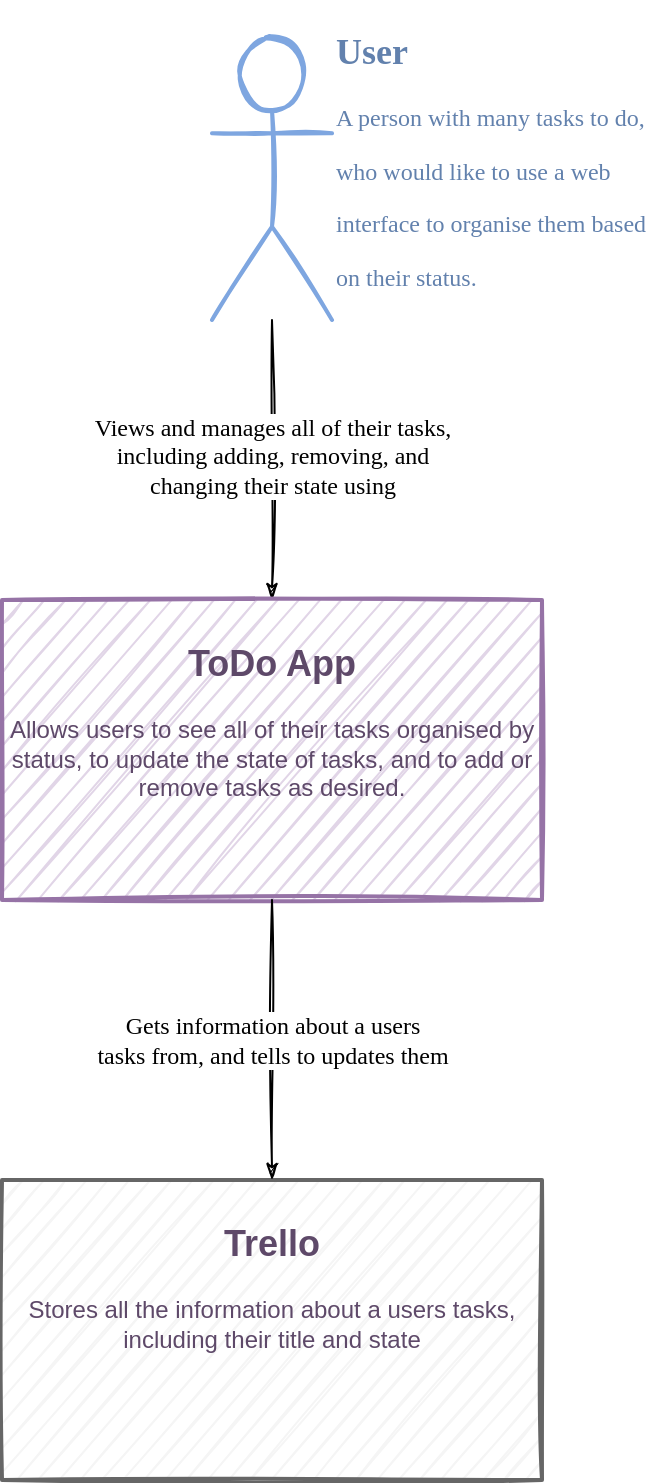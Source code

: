 <mxfile version="13.7.8" type="device" pages="3"><diagram id="5OUWf9cHC7LQuVnrr8T9" name="Context Diagram"><mxGraphModel dx="1424" dy="2711" grid="0" gridSize="8" guides="1" tooltips="1" connect="1" arrows="1" fold="1" page="1" pageScale="1" pageWidth="1169" pageHeight="827" math="0" shadow="0"><root><mxCell id="0"/><mxCell id="1" parent="0"/><mxCell id="eKIVXe9VcCoeET7D3AvJ-17" style="edgeStyle=orthogonalEdgeStyle;rounded=0;sketch=1;orthogonalLoop=1;jettySize=auto;html=1;shadow=0;startArrow=none;startFill=0;fontFamily=Verdana;fontSize=12;fontColor=#6281AD;endArrow=classicThin;endFill=1;" parent="1" source="eKIVXe9VcCoeET7D3AvJ-9" target="eKIVXe9VcCoeET7D3AvJ-6" edge="1"><mxGeometry relative="1" as="geometry"/></mxCell><mxCell id="eKIVXe9VcCoeET7D3AvJ-19" value="&lt;div&gt;Views and manages all of their tasks,&lt;/div&gt;&lt;div&gt;including adding, removing, and &lt;br&gt;&lt;/div&gt;&lt;div&gt;changing their state using&lt;br&gt;&lt;/div&gt;" style="edgeLabel;html=1;align=center;verticalAlign=middle;resizable=0;points=[];fontSize=12;fontFamily=Verdana;" parent="eKIVXe9VcCoeET7D3AvJ-17" vertex="1" connectable="0"><mxGeometry x="-0.284" relative="1" as="geometry"><mxPoint y="17.71" as="offset"/></mxGeometry></mxCell><mxCell id="eKIVXe9VcCoeET7D3AvJ-9" value="&lt;h2&gt;User&lt;br style=&quot;font-size: 12px&quot;&gt;&lt;/h2&gt;&lt;p style=&quot;font-size: 12px&quot;&gt;A person with many tasks to do, &lt;br&gt;&lt;/p&gt;&lt;p style=&quot;font-size: 12px&quot;&gt;who would like to use a web&lt;/p&gt;&lt;p style=&quot;font-size: 12px&quot;&gt; interface to organise them based&lt;/p&gt;&lt;p style=&quot;font-size: 12px&quot;&gt; on their status.&lt;br style=&quot;font-size: 12px&quot;&gt;&lt;/p&gt;" style="shape=umlActor;verticalLabelPosition=middle;verticalAlign=bottom;html=1;outlineConnect=0;shadow=0;sketch=1;strokeWidth=2;fillColor=none;fontFamily=Verdana;fontSize=12;fontColor=#6281AD;align=left;labelPosition=right;horizontal=1;strokeColor=#7EA6E0;" parent="1" vertex="1"><mxGeometry x="536" y="-1600" width="60" height="140" as="geometry"/></mxCell><mxCell id="eKIVXe9VcCoeET7D3AvJ-6" value="&lt;h2&gt;&lt;font color=&quot;#5E4969&quot;&gt;ToDo App&lt;/font&gt;&lt;/h2&gt;&lt;div align=&quot;center&quot;&gt;&lt;font color=&quot;#5E4969&quot;&gt;Allows users to see all of their tasks organised by status, to update the state of tasks, and to add or remove tasks as desired.&lt;br&gt;&lt;/font&gt;&lt;/div&gt;" style="rounded=0;whiteSpace=wrap;html=1;shadow=0;sketch=1;strokeWidth=2;fontFamily=Helvetica;align=center;strokeColor=#9673a6;fillColor=#e1d5e7;labelPosition=center;verticalLabelPosition=middle;verticalAlign=top;" parent="1" vertex="1"><mxGeometry x="431" y="-1320" width="270" height="150" as="geometry"/></mxCell><mxCell id="eKIVXe9VcCoeET7D3AvJ-15" value="&lt;h2&gt;&lt;font color=&quot;#5E4969&quot;&gt;Trello&lt;/font&gt;&lt;/h2&gt;&lt;div align=&quot;center&quot;&gt;&lt;font color=&quot;#5E4969&quot;&gt;Stores all the information about a users tasks, including their title and state&lt;br&gt;&lt;/font&gt;&lt;/div&gt;" style="rounded=0;whiteSpace=wrap;html=1;shadow=0;sketch=1;strokeWidth=2;fontFamily=Helvetica;align=center;strokeColor=#666666;fillColor=#f5f5f5;labelPosition=center;verticalLabelPosition=middle;verticalAlign=top;fontColor=#333333;" parent="1" vertex="1"><mxGeometry x="431" y="-1030" width="270" height="150" as="geometry"/></mxCell><mxCell id="eKIVXe9VcCoeET7D3AvJ-18" value="&lt;div&gt;Gets information about a users&lt;/div&gt;&lt;div&gt; tasks from, and tells to updates them&lt;/div&gt;" style="edgeStyle=orthogonalEdgeStyle;rounded=0;sketch=1;orthogonalLoop=1;jettySize=auto;html=1;shadow=0;startArrow=none;startFill=0;fontFamily=Verdana;fontSize=12;endArrow=classicThin;endFill=1;exitX=0.5;exitY=1;exitDx=0;exitDy=0;labelBackgroundColor=#ffffff;" parent="1" source="eKIVXe9VcCoeET7D3AvJ-6" target="eKIVXe9VcCoeET7D3AvJ-15" edge="1"><mxGeometry relative="1" as="geometry"><mxPoint x="563" y="-1161" as="sourcePoint"/><mxPoint x="563" y="-1021" as="targetPoint"/></mxGeometry></mxCell></root></mxGraphModel></diagram><diagram id="euWOQJ6ljFwDd7lty8K_" name="Container Diagram"><mxGraphModel dx="1424" dy="2711" grid="1" gridSize="10" guides="1" tooltips="1" connect="1" arrows="1" fold="1" page="1" pageScale="1" pageWidth="1169" pageHeight="827" math="0" shadow="0"><root><mxCell id="WXY9y2GWf0TfE6yYeOiG-0"/><mxCell id="WXY9y2GWf0TfE6yYeOiG-1" parent="WXY9y2GWf0TfE6yYeOiG-0"/><mxCell id="WXY9y2GWf0TfE6yYeOiG-2" style="edgeStyle=orthogonalEdgeStyle;rounded=0;orthogonalLoop=1;jettySize=auto;html=1;entryX=0.5;entryY=0;entryDx=0;entryDy=0;fontColor=#5E4969;sketch=1;" edge="1" parent="WXY9y2GWf0TfE6yYeOiG-1" source="WXY9y2GWf0TfE6yYeOiG-4" target="WXY9y2GWf0TfE6yYeOiG-8"><mxGeometry relative="1" as="geometry"/></mxCell><mxCell id="WXY9y2GWf0TfE6yYeOiG-3" value="Views and manages tasks using " style="edgeLabel;html=1;align=center;verticalAlign=middle;resizable=0;points=[];" vertex="1" connectable="0" parent="WXY9y2GWf0TfE6yYeOiG-2"><mxGeometry x="-0.1" y="76" relative="1" as="geometry"><mxPoint x="-7" y="14" as="offset"/></mxGeometry></mxCell><mxCell id="WXY9y2GWf0TfE6yYeOiG-4" value="&lt;h2&gt;User&lt;br style=&quot;font-size: 12px&quot;&gt;&lt;/h2&gt;&lt;p style=&quot;font-size: 12px&quot;&gt;A person with many tasks to do, &lt;br&gt;&lt;/p&gt;&lt;p style=&quot;font-size: 12px&quot;&gt;who would like to use a web&lt;/p&gt;&lt;p style=&quot;font-size: 12px&quot;&gt; interface to organise them based&lt;/p&gt;&lt;p style=&quot;font-size: 12px&quot;&gt; on their status.&lt;br style=&quot;font-size: 12px&quot;&gt;&lt;/p&gt;" style="shape=umlActor;verticalLabelPosition=middle;verticalAlign=bottom;html=1;outlineConnect=0;shadow=0;sketch=1;strokeWidth=2;fillColor=none;fontFamily=Verdana;fontSize=12;fontColor=#6281AD;align=left;labelPosition=right;horizontal=1;strokeColor=#7EA6E0;" vertex="1" parent="WXY9y2GWf0TfE6yYeOiG-1"><mxGeometry x="430" y="-1600" width="60" height="120" as="geometry"/></mxCell><mxCell id="WXY9y2GWf0TfE6yYeOiG-5" value="&lt;h2&gt;&lt;font color=&quot;#5E4969&quot;&gt;Trello&lt;/font&gt;&lt;/h2&gt;&lt;div align=&quot;center&quot;&gt;&lt;font color=&quot;#5E4969&quot;&gt;Stores all the information about a users tasks, including their title and state&lt;br&gt;&lt;/font&gt;&lt;/div&gt;" style="rounded=0;whiteSpace=wrap;html=1;shadow=0;sketch=1;strokeWidth=2;fontFamily=Helvetica;align=center;strokeColor=#666666;fillColor=#f5f5f5;labelPosition=center;verticalLabelPosition=middle;verticalAlign=top;fontColor=#333333;" vertex="1" parent="WXY9y2GWf0TfE6yYeOiG-1"><mxGeometry x="910" y="-1075" width="231" height="120" as="geometry"/></mxCell><mxCell id="WXY9y2GWf0TfE6yYeOiG-6" value="&lt;div&gt;&lt;h2&gt;ToDo App&lt;/h2&gt;&lt;/div&gt;" style="rounded=0;whiteSpace=wrap;html=1;strokeColor=#9673a6;fillColor=none;dashed=1;sketch=1;labelPosition=center;verticalLabelPosition=middle;align=left;verticalAlign=bottom;fontColor=#5E4969;fontStyle=1" vertex="1" parent="WXY9y2GWf0TfE6yYeOiG-1"><mxGeometry x="40" y="-1360" width="840" height="480" as="geometry"/></mxCell><mxCell id="WXY9y2GWf0TfE6yYeOiG-7" value="&lt;div&gt;Make requests for page &lt;br&gt;&lt;/div&gt;&lt;div&gt;to show, and to update&lt;/div&gt;&lt;div&gt;tasks&lt;br&gt;&lt;/div&gt;" style="edgeStyle=orthogonalEdgeStyle;rounded=0;sketch=1;orthogonalLoop=1;jettySize=auto;html=1;exitX=1;exitY=0.25;exitDx=0;exitDy=0;entryX=0;entryY=0.25;entryDx=0;entryDy=0;" edge="1" parent="WXY9y2GWf0TfE6yYeOiG-1" source="WXY9y2GWf0TfE6yYeOiG-8" target="WXY9y2GWf0TfE6yYeOiG-12"><mxGeometry relative="1" as="geometry"/></mxCell><mxCell id="WXY9y2GWf0TfE6yYeOiG-8" value="&lt;h3&gt;Single-page web application&lt;/h3&gt;" style="rounded=0;whiteSpace=wrap;html=1;dashed=1;sketch=1;strokeColor=#666666;fillColor=#f5f5f5;fontColor=#333333;" vertex="1" parent="WXY9y2GWf0TfE6yYeOiG-1"><mxGeometry x="170" y="-1330" width="150" height="100" as="geometry"/></mxCell><mxCell id="WXY9y2GWf0TfE6yYeOiG-9" style="edgeStyle=orthogonalEdgeStyle;rounded=0;sketch=1;orthogonalLoop=1;jettySize=auto;html=1;entryX=1;entryY=0.75;entryDx=0;entryDy=0;fontColor=#5E4969;exitX=0;exitY=0.75;exitDx=0;exitDy=0;" edge="1" parent="WXY9y2GWf0TfE6yYeOiG-1" source="WXY9y2GWf0TfE6yYeOiG-12" target="WXY9y2GWf0TfE6yYeOiG-8"><mxGeometry relative="1" as="geometry"/></mxCell><mxCell id="WXY9y2GWf0TfE6yYeOiG-10" value="&lt;div&gt;Serves page to&lt;/div&gt;&lt;div&gt; be displayed&lt;/div&gt;" style="edgeLabel;html=1;align=center;verticalAlign=middle;resizable=0;points=[];" vertex="1" connectable="0" parent="WXY9y2GWf0TfE6yYeOiG-9"><mxGeometry x="-0.037" y="3" relative="1" as="geometry"><mxPoint as="offset"/></mxGeometry></mxCell><mxCell id="WXY9y2GWf0TfE6yYeOiG-11" style="edgeStyle=orthogonalEdgeStyle;rounded=0;sketch=1;orthogonalLoop=1;jettySize=auto;html=1;exitX=0.75;exitY=1;exitDx=0;exitDy=0;entryX=1;entryY=0.75;entryDx=0;entryDy=0;fontColor=#5E4969;" edge="1" parent="WXY9y2GWf0TfE6yYeOiG-1" source="WXY9y2GWf0TfE6yYeOiG-12" target="WXY9y2GWf0TfE6yYeOiG-15"><mxGeometry relative="1" as="geometry"/></mxCell><mxCell id="t26p23If-IifdbwC1JvO-0" value="Passes on requests" style="edgeLabel;html=1;align=center;verticalAlign=middle;resizable=0;points=[];" vertex="1" connectable="0" parent="WXY9y2GWf0TfE6yYeOiG-11"><mxGeometry x="-0.281" y="3" relative="1" as="geometry"><mxPoint x="-100.5" y="5" as="offset"/></mxGeometry></mxCell><mxCell id="WXY9y2GWf0TfE6yYeOiG-12" value="&lt;div&gt;&lt;h3&gt;Gunicorn &lt;/h3&gt;&lt;/div&gt;&lt;div&gt;[WSGI Application server]&lt;/div&gt;" style="rounded=0;whiteSpace=wrap;html=1;dashed=1;sketch=1;strokeColor=#666666;fillColor=#f5f5f5;fontColor=#333333;" vertex="1" parent="WXY9y2GWf0TfE6yYeOiG-1"><mxGeometry x="480" y="-1330" width="170" height="100" as="geometry"/></mxCell><mxCell id="WXY9y2GWf0TfE6yYeOiG-13" style="edgeStyle=orthogonalEdgeStyle;rounded=0;sketch=1;orthogonalLoop=1;jettySize=auto;html=1;entryX=0.25;entryY=1;entryDx=0;entryDy=0;fontColor=#5E4969;exitX=1;exitY=0.25;exitDx=0;exitDy=0;" edge="1" parent="WXY9y2GWf0TfE6yYeOiG-1" source="WXY9y2GWf0TfE6yYeOiG-15" target="WXY9y2GWf0TfE6yYeOiG-12"><mxGeometry relative="1" as="geometry"/></mxCell><mxCell id="t26p23If-IifdbwC1JvO-1" value="&lt;div&gt;Provides HTML pages&lt;/div&gt;&lt;div&gt; to be served&lt;/div&gt;" style="edgeLabel;html=1;align=center;verticalAlign=middle;resizable=0;points=[];fontColor=#000000;" vertex="1" connectable="0" parent="WXY9y2GWf0TfE6yYeOiG-13"><mxGeometry x="-0.388" y="1" relative="1" as="geometry"><mxPoint as="offset"/></mxGeometry></mxCell><mxCell id="WXY9y2GWf0TfE6yYeOiG-14" style="edgeStyle=orthogonalEdgeStyle;rounded=0;sketch=1;orthogonalLoop=1;jettySize=auto;html=1;entryX=0;entryY=0.25;entryDx=0;entryDy=0;fontColor=#5E4969;exitX=0.75;exitY=1;exitDx=0;exitDy=0;" edge="1" parent="WXY9y2GWf0TfE6yYeOiG-1" source="WXY9y2GWf0TfE6yYeOiG-15" target="WXY9y2GWf0TfE6yYeOiG-19"><mxGeometry relative="1" as="geometry"/></mxCell><mxCell id="t26p23If-IifdbwC1JvO-2" value="&lt;div&gt;Calls specific route&lt;/div&gt;&lt;div&gt;methods&lt;br&gt;&lt;/div&gt;" style="edgeLabel;html=1;align=center;verticalAlign=middle;resizable=0;points=[];fontColor=#000000;" vertex="1" connectable="0" parent="WXY9y2GWf0TfE6yYeOiG-14"><mxGeometry x="-0.389" y="2" relative="1" as="geometry"><mxPoint x="75.5" y="4" as="offset"/></mxGeometry></mxCell><mxCell id="WXY9y2GWf0TfE6yYeOiG-15" value="&lt;h3&gt;Flask&lt;/h3&gt;&lt;div&gt;[Web Framework]&lt;br&gt;&lt;/div&gt;" style="rounded=0;whiteSpace=wrap;html=1;dashed=1;sketch=1;strokeColor=#666666;fillColor=#f5f5f5;fontColor=#333333;" vertex="1" parent="WXY9y2GWf0TfE6yYeOiG-1"><mxGeometry x="240" y="-1175" width="150" height="100" as="geometry"/></mxCell><mxCell id="WXY9y2GWf0TfE6yYeOiG-16" style="edgeStyle=orthogonalEdgeStyle;rounded=0;sketch=1;orthogonalLoop=1;jettySize=auto;html=1;entryX=0.25;entryY=1;entryDx=0;entryDy=0;fontColor=#5E4969;exitX=0;exitY=0.75;exitDx=0;exitDy=0;" edge="1" parent="WXY9y2GWf0TfE6yYeOiG-1" source="WXY9y2GWf0TfE6yYeOiG-19" target="WXY9y2GWf0TfE6yYeOiG-15"><mxGeometry relative="1" as="geometry"/></mxCell><mxCell id="t26p23If-IifdbwC1JvO-3" value="&lt;div&gt;Provides templates and&lt;/div&gt;&lt;div&gt; data for web page to be shown&lt;/div&gt;" style="edgeLabel;html=1;align=center;verticalAlign=middle;resizable=0;points=[];fontColor=#000000;" vertex="1" connectable="0" parent="WXY9y2GWf0TfE6yYeOiG-16"><mxGeometry x="0.23" y="-3" relative="1" as="geometry"><mxPoint x="-21" y="-44.5" as="offset"/></mxGeometry></mxCell><mxCell id="WXY9y2GWf0TfE6yYeOiG-17" style="edgeStyle=orthogonalEdgeStyle;rounded=0;sketch=1;orthogonalLoop=1;jettySize=auto;html=1;entryX=0;entryY=0.5;entryDx=0;entryDy=0;fontColor=#5E4969;" edge="1" parent="WXY9y2GWf0TfE6yYeOiG-1" source="WXY9y2GWf0TfE6yYeOiG-19" target="WXY9y2GWf0TfE6yYeOiG-5"><mxGeometry relative="1" as="geometry"/></mxCell><mxCell id="WXY9y2GWf0TfE6yYeOiG-18" value="&lt;div&gt;Makes API calls to get and&lt;/div&gt;&lt;div&gt; update information about tasks&lt;/div&gt;" style="edgeLabel;html=1;align=center;verticalAlign=middle;resizable=0;points=[];" vertex="1" connectable="0" parent="WXY9y2GWf0TfE6yYeOiG-17"><mxGeometry x="0.006" y="-1" relative="1" as="geometry"><mxPoint as="offset"/></mxGeometry></mxCell><mxCell id="WXY9y2GWf0TfE6yYeOiG-19" value="&lt;h3&gt;Application code&lt;/h3&gt;" style="rounded=0;whiteSpace=wrap;html=1;dashed=1;sketch=1;strokeColor=#666666;fillColor=#f5f5f5;fontColor=#333333;" vertex="1" parent="WXY9y2GWf0TfE6yYeOiG-1"><mxGeometry x="530" y="-1020" width="190" height="130" as="geometry"/></mxCell></root></mxGraphModel></diagram><diagram id="GpSSWWHbdrlh_tIzkm8B" name="Component Diagram"><mxGraphModel dx="1424" dy="2711" grid="1" gridSize="10" guides="1" tooltips="1" connect="1" arrows="1" fold="1" page="1" pageScale="1" pageWidth="1169" pageHeight="827" math="0" shadow="0"><root><mxCell id="WpliEfz5V6QQTeIyRUAZ-0"/><mxCell id="WpliEfz5V6QQTeIyRUAZ-1" parent="WpliEfz5V6QQTeIyRUAZ-0"/><mxCell id="3BvNVmp9yPucYOcCBTMv-1" style="edgeStyle=orthogonalEdgeStyle;rounded=0;orthogonalLoop=1;jettySize=auto;html=1;exitX=0.5;exitY=1;exitDx=0;exitDy=0;startArrow=none;startFill=0;fontColor=#000000;sketch=1;endArrow=open;endFill=0;" edge="1" parent="WpliEfz5V6QQTeIyRUAZ-1" source="lN8_YnjqbJyHAh-Qqi8v-0" target="3BvNVmp9yPucYOcCBTMv-0"><mxGeometry relative="1" as="geometry"/></mxCell><mxCell id="lN8_YnjqbJyHAh-Qqi8v-0" value="&lt;h3&gt;Flask&lt;/h3&gt;&lt;div&gt;[Web Framework]&lt;br&gt;&lt;/div&gt;" style="rounded=0;whiteSpace=wrap;html=1;dashed=1;sketch=1;strokeColor=#666666;fillColor=#f5f5f5;fontColor=#333333;" vertex="1" parent="WpliEfz5V6QQTeIyRUAZ-1"><mxGeometry x="140" y="-1580" width="150" height="100" as="geometry"/></mxCell><mxCell id="nyIn1jZzzwhnAnqKCOxg-0" value="&lt;h2&gt;&lt;font color=&quot;#5E4969&quot;&gt;Trello&lt;/font&gt;&lt;/h2&gt;&lt;div align=&quot;center&quot;&gt;&lt;font color=&quot;#5E4969&quot;&gt;Stores all the information about a users tasks, including their title and state&lt;br&gt;&lt;/font&gt;&lt;/div&gt;" style="rounded=0;whiteSpace=wrap;html=1;shadow=0;sketch=1;strokeWidth=2;fontFamily=Helvetica;align=center;strokeColor=#666666;fillColor=#f5f5f5;labelPosition=center;verticalLabelPosition=middle;verticalAlign=top;fontColor=#333333;" vertex="1" parent="WpliEfz5V6QQTeIyRUAZ-1"><mxGeometry x="810" y="-1320" width="231" height="120" as="geometry"/></mxCell><mxCell id="nyIn1jZzzwhnAnqKCOxg-1" value="&lt;h2&gt;Application Code&lt;/h2&gt;" style="rounded=0;whiteSpace=wrap;html=1;strokeColor=#666666;fontColor=#333333;fillColor=none;dashed=1;sketch=1;align=left;verticalAlign=bottom;" vertex="1" parent="WpliEfz5V6QQTeIyRUAZ-1"><mxGeometry x="90" y="-1440" width="670" height="330" as="geometry"/></mxCell><mxCell id="m4XOhgypz0mYZI7o-ASw-8" style="edgeStyle=orthogonalEdgeStyle;rounded=0;sketch=1;orthogonalLoop=1;jettySize=auto;html=1;entryX=0;entryY=0.25;entryDx=0;entryDy=0;startArrow=none;startFill=0;endArrow=open;endFill=0;fontColor=#000000;exitX=1;exitY=0.25;exitDx=0;exitDy=0;" edge="1" parent="WpliEfz5V6QQTeIyRUAZ-1" source="3BvNVmp9yPucYOcCBTMv-0" target="3BvNVmp9yPucYOcCBTMv-2"><mxGeometry relative="1" as="geometry"/></mxCell><mxCell id="m4XOhgypz0mYZI7o-ASw-9" value="&lt;div&gt;Updates state&lt;/div&gt;&lt;div&gt;of tasks&lt;br&gt;&lt;/div&gt;" style="edgeLabel;html=1;align=center;verticalAlign=middle;resizable=0;points=[];fontColor=#000000;" vertex="1" connectable="0" parent="m4XOhgypz0mYZI7o-ASw-8"><mxGeometry x="0.01" y="-24" relative="1" as="geometry"><mxPoint x="9" y="-2" as="offset"/></mxGeometry></mxCell><mxCell id="3BvNVmp9yPucYOcCBTMv-0" value="&lt;h3&gt;Flask App&lt;/h3&gt;&lt;div&gt;Manages routing and templating&lt;br&gt;&lt;/div&gt;" style="rounded=0;whiteSpace=wrap;html=1;dashed=1;sketch=1;fillColor=#dae8fc;align=center;strokeColor=#6c8ebf;" vertex="1" parent="WpliEfz5V6QQTeIyRUAZ-1"><mxGeometry x="150" y="-1300" width="130" height="80" as="geometry"/></mxCell><mxCell id="3BvNVmp9yPucYOcCBTMv-3" style="edgeStyle=orthogonalEdgeStyle;rounded=0;sketch=1;orthogonalLoop=1;jettySize=auto;html=1;startArrow=none;startFill=0;endArrow=open;endFill=0;fontColor=#000000;" edge="1" parent="WpliEfz5V6QQTeIyRUAZ-1" source="3BvNVmp9yPucYOcCBTMv-2" target="nyIn1jZzzwhnAnqKCOxg-0"><mxGeometry relative="1" as="geometry"/></mxCell><mxCell id="3BvNVmp9yPucYOcCBTMv-4" value="&lt;div&gt;Makes API&lt;/div&gt;&lt;div&gt; calls to&lt;/div&gt;" style="edgeLabel;html=1;align=center;verticalAlign=middle;resizable=0;points=[];fontColor=#000000;" vertex="1" connectable="0" parent="3BvNVmp9yPucYOcCBTMv-3"><mxGeometry x="-0.265" y="-37" relative="1" as="geometry"><mxPoint x="10" y="-37" as="offset"/></mxGeometry></mxCell><mxCell id="bVfqopdxRUny_28Dn4FG-1" value="&lt;div&gt;Provides list&lt;/div&gt;&lt;div&gt;of tasks for user&lt;br&gt;&lt;/div&gt;" style="edgeStyle=orthogonalEdgeStyle;rounded=0;sketch=1;orthogonalLoop=1;jettySize=auto;html=1;exitX=0;exitY=0.75;exitDx=0;exitDy=0;entryX=1;entryY=0.75;entryDx=0;entryDy=0;startArrow=none;startFill=0;endArrow=open;endFill=0;fontColor=#000000;" edge="1" parent="WpliEfz5V6QQTeIyRUAZ-1" source="3BvNVmp9yPucYOcCBTMv-2" target="3BvNVmp9yPucYOcCBTMv-0"><mxGeometry relative="1" as="geometry"/></mxCell><mxCell id="3BvNVmp9yPucYOcCBTMv-2" value="&lt;div align=&quot;center&quot;&gt;&lt;h3&gt;Trello Client&lt;/h3&gt;&lt;div&gt;Handles interaction with Trello&lt;br&gt;&lt;/div&gt;&lt;/div&gt;" style="rounded=0;whiteSpace=wrap;html=1;dashed=1;sketch=1;fillColor=#dae8fc;align=center;strokeColor=#6c8ebf;" vertex="1" parent="WpliEfz5V6QQTeIyRUAZ-1"><mxGeometry x="500" y="-1305" width="170" height="90" as="geometry"/></mxCell></root></mxGraphModel></diagram></mxfile>